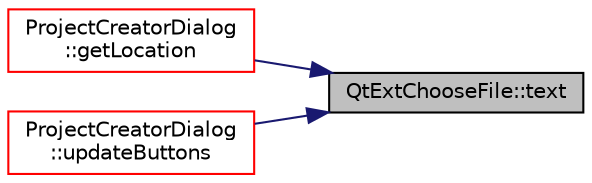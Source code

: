 digraph "QtExtChooseFile::text"
{
 // LATEX_PDF_SIZE
  edge [fontname="Helvetica",fontsize="10",labelfontname="Helvetica",labelfontsize="10"];
  node [fontname="Helvetica",fontsize="10",shape=record];
  rankdir="RL";
  Node1 [label="QtExtChooseFile::text",height=0.2,width=0.4,color="black", fillcolor="grey75", style="filled", fontcolor="black",tooltip=" "];
  Node1 -> Node2 [dir="back",color="midnightblue",fontsize="10",style="solid",fontname="Helvetica"];
  Node2 [label="ProjectCreatorDialog\l::getLocation",height=0.2,width=0.4,color="red", fillcolor="white", style="filled",URL="$class_project_creator_dialog.html#a3e0dfca79dd4a3000acd0ad7af217c5a",tooltip=" "];
  Node1 -> Node7 [dir="back",color="midnightblue",fontsize="10",style="solid",fontname="Helvetica"];
  Node7 [label="ProjectCreatorDialog\l::updateButtons",height=0.2,width=0.4,color="red", fillcolor="white", style="filled",URL="$class_project_creator_dialog.html#ac87e95f43d33394acb30f146a9214913",tooltip=" "];
}
